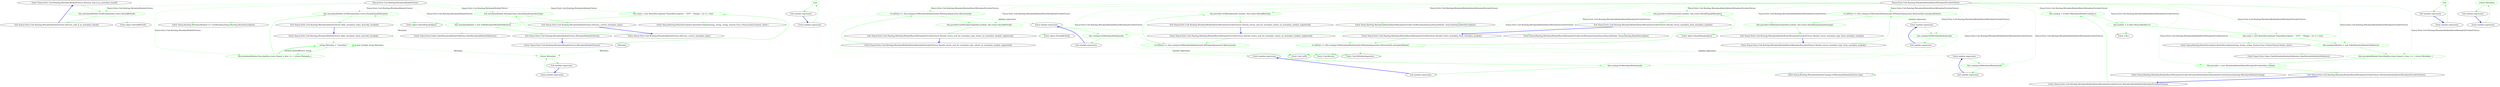 digraph  {
m0_19 [label="Entry Nancy.Tests.Unit.Routing.MetadataModuleFixture.Returns_null_if_no_metadata_found()", span="33-33", cluster="Nancy.Tests.Unit.Routing.MetadataModuleFixture.Returns_null_if_no_metadata_found()", file="MetadataModuleFixture.cs"];
m0_20 [label="this.metadataModule.GetMetadata(this.route).ShouldBeNull()", span="36-36", cluster="Nancy.Tests.Unit.Routing.MetadataModuleFixture.Returns_null_if_no_metadata_found()", color=green, community=0, file="MetadataModuleFixture.cs"];
m0_21 [label="Exit Nancy.Tests.Unit.Routing.MetadataModuleFixture.Returns_null_if_no_metadata_found()", span="33-33", cluster="Nancy.Tests.Unit.Routing.MetadataModuleFixture.Returns_null_if_no_metadata_found()", file="MetadataModuleFixture.cs"];
m0_15 [label="Entry object.ShouldEqual(object)", span="105-105", cluster="object.ShouldEqual(object)", file="MetadataModuleFixture.cs"];
m0_0 [label="Entry Nancy.Tests.Unit.Routing.MetadataModuleFixture.MetadataModuleFixture()", span="13-13", cluster="Nancy.Tests.Unit.Routing.MetadataModuleFixture.MetadataModuleFixture()", file="MetadataModuleFixture.cs"];
m0_1 [label="this.route = new RouteDescription(''NamedDescription'', ''GET'', ''/things'', ctx => true)", span="15-15", cluster="Nancy.Tests.Unit.Routing.MetadataModuleFixture.MetadataModuleFixture()", color=green, community=0, file="MetadataModuleFixture.cs"];
m0_2 [label="this.metadataModule = new FakeMetadataModuleNoRoutes()", span="16-16", cluster="Nancy.Tests.Unit.Routing.MetadataModuleFixture.MetadataModuleFixture()", color=green, community=0, file="MetadataModuleFixture.cs"];
m0_3 [label="Exit Nancy.Tests.Unit.Routing.MetadataModuleFixture.MetadataModuleFixture()", span="13-13", cluster="Nancy.Tests.Unit.Routing.MetadataModuleFixture.MetadataModuleFixture()", file="MetadataModuleFixture.cs"];
m0_5 [label="Entry Nancy.Tests.Fakes.FakeMetadataModuleNoRoutes.FakeMetadataModuleNoRoutes()", span="4-4", cluster="Nancy.Tests.Fakes.FakeMetadataModuleNoRoutes.FakeMetadataModuleNoRoutes()", file="MetadataModuleFixture.cs"];
m0_22 [label="Entry object.ShouldBeNull()", span="145-145", cluster="object.ShouldBeNull()", file="MetadataModuleFixture.cs"];
m0_14 [label="Entry Nancy.Routing.MetadataModule<T>.GetMetadata(Nancy.Routing.RouteDescription)", span="30-30", cluster="Nancy.Routing.MetadataModule<T>.GetMetadata(Nancy.Routing.RouteDescription)", file="MetadataModuleFixture.cs"];
m0_9 [label="Entry Nancy.Tests.Unit.Routing.MetadataModuleFixture.Adds_metadata_when_describe_invoked()", span="20-20", cluster="Nancy.Tests.Unit.Routing.MetadataModuleFixture.Adds_metadata_when_describe_invoked()", file="MetadataModuleFixture.cs"];
m0_10 [label="string Metadata = ''metadata''", span="23-23", cluster="Nancy.Tests.Unit.Routing.MetadataModuleFixture.Adds_metadata_when_describe_invoked()", color=green, community=0, file="MetadataModuleFixture.cs"];
m0_11 [label="this.metadataModule.Describe[this.route.Name] = desc => { return Metadata; }", span="26-26", cluster="Nancy.Tests.Unit.Routing.MetadataModuleFixture.Adds_metadata_when_describe_invoked()", color=green, community=0, file="MetadataModuleFixture.cs"];
m0_12 [label="this.metadataModule.GetMetadata(this.route).ShouldEqual(Metadata)", span="29-29", cluster="Nancy.Tests.Unit.Routing.MetadataModuleFixture.Adds_metadata_when_describe_invoked()", color=green, community=0, file="MetadataModuleFixture.cs"];
m0_13 [label="Exit Nancy.Tests.Unit.Routing.MetadataModuleFixture.Adds_metadata_when_describe_invoked()", span="20-20", cluster="Nancy.Tests.Unit.Routing.MetadataModuleFixture.Adds_metadata_when_describe_invoked()", file="MetadataModuleFixture.cs"];
m0_4 [label="Entry Nancy.Routing.RouteDescription.RouteDescription(string, string, string, System.Func<Nancy.NancyContext, bool>)", span="17-17", cluster="Nancy.Routing.RouteDescription.RouteDescription(string, string, string, System.Func<Nancy.NancyContext, bool>)", file="MetadataModuleFixture.cs"];
m0_16 [label="Entry lambda expression", span="26-26", cluster="lambda expression", file="MetadataModuleFixture.cs"];
m0_7 [label=true, span="15-15", cluster="lambda expression", color=green, community=0, file="MetadataModuleFixture.cs"];
m0_6 [label="Entry lambda expression", span="15-15", cluster="lambda expression", file="MetadataModuleFixture.cs"];
m0_8 [label="Exit lambda expression", span="15-15", cluster="lambda expression", file="MetadataModuleFixture.cs"];
m0_17 [label="return Metadata;", span="26-26", cluster="lambda expression", color=green, community=0, file="MetadataModuleFixture.cs"];
m0_18 [label="Exit lambda expression", span="26-26", cluster="lambda expression", file="MetadataModuleFixture.cs"];
m0_23 [label="Entry Nancy.Tests.Unit.Routing.MetadataModuleFixture.Returns_correct_metadata_type()", span="40-40", cluster="Nancy.Tests.Unit.Routing.MetadataModuleFixture.Returns_correct_metadata_type()", file="MetadataModuleFixture.cs"];
m0_24 [label="this.metadataModule.MetadataType.ShouldEqual(typeof(string))", span="42-42", cluster="Nancy.Tests.Unit.Routing.MetadataModuleFixture.Returns_correct_metadata_type()", color=green, community=0, file="MetadataModuleFixture.cs"];
m0_25 [label="Exit Nancy.Tests.Unit.Routing.MetadataModuleFixture.Returns_correct_metadata_type()", span="40-40", cluster="Nancy.Tests.Unit.Routing.MetadataModuleFixture.Returns_correct_metadata_type()", file="MetadataModuleFixture.cs"];
m0_26 [label="Nancy.Tests.Unit.Routing.MetadataModuleFixture", span="", file="MetadataModuleFixture.cs"];
m0_27 [label=Metadata, span="", file="MetadataModuleFixture.cs"];
m1_43 [label="Entry object.ShouldEqual(object)", span="105-105", cluster="object.ShouldEqual(object)", file="MetadataModuleRouteMetadataProviderFixture.cs"];
m1_8 [label="Entry Unk.>", span="", cluster="Unk.>", file="MetadataModuleRouteMetadataProviderFixture.cs"];
m1_10 [label="Entry Nancy.Tests.Fakes.FakeMetadataModuleNoRoutes.FakeMetadataModuleNoRoutes()", span="4-4", cluster="Nancy.Tests.Fakes.FakeMetadataModuleNoRoutes.FakeMetadataModuleNoRoutes()", file="MetadataModuleRouteMetadataProviderFixture.cs"];
m1_26 [label="Entry object.ShouldBeNull()", span="145-145", cluster="object.ShouldBeNull()", file="MetadataModuleRouteMetadataProviderFixture.cs"];
m1_30 [label="Entry Nancy.Routing.IMetadataModuleCatalog.GetMetadataModule(System.Type)", span="14-14", cluster="Nancy.Routing.IMetadataModuleCatalog.GetMetadataModule(System.Type)", file="MetadataModuleRouteMetadataProviderFixture.cs"];
m1_47 [label="Entry Nancy.Tests.Unit.Routing.MetadataModuleRouteMetadataProviderFixture.Should_return_metadata_from_metadata_module()", span="60-60", cluster="Nancy.Tests.Unit.Routing.MetadataModuleRouteMetadataProviderFixture.Should_return_metadata_from_metadata_module()", file="MetadataModuleRouteMetadataProviderFixture.cs"];
m1_48 [label="A.CallTo(() => this.catalog.GetMetadataModule(null)).WithAnyArguments().Returns(this.metadataModule)", span="63-63", cluster="Nancy.Tests.Unit.Routing.MetadataModuleRouteMetadataProviderFixture.Should_return_metadata_from_metadata_module()", color=green, community=0, file="MetadataModuleRouteMetadataProviderFixture.cs"];
m1_49 [label="this.provider.GetMetadata(this.module, this.route).ShouldEqual(Metadata)", span="66-66", cluster="Nancy.Tests.Unit.Routing.MetadataModuleRouteMetadataProviderFixture.Should_return_metadata_from_metadata_module()", color=green, community=0, file="MetadataModuleRouteMetadataProviderFixture.cs"];
m1_50 [label="Exit Nancy.Tests.Unit.Routing.MetadataModuleRouteMetadataProviderFixture.Should_return_metadata_from_metadata_module()", span="60-60", cluster="Nancy.Tests.Unit.Routing.MetadataModuleRouteMetadataProviderFixture.Should_return_metadata_from_metadata_module()", file="MetadataModuleRouteMetadataProviderFixture.cs"];
m1_11 [label="Entry Nancy.Routing.MetadataModuleRouteMetadataProvider.MetadataModuleRouteMetadataProvider(Nancy.Routing.IMetadataModuleCatalog)", span="8-8", cluster="Nancy.Routing.MetadataModuleRouteMetadataProvider.MetadataModuleRouteMetadataProvider(Nancy.Routing.IMetadataModuleCatalog)", file="MetadataModuleRouteMetadataProviderFixture.cs"];
m1_22 [label="Entry Unk.CallTo", span="", cluster="Unk.CallTo", file="MetadataModuleRouteMetadataProviderFixture.cs"];
m1_18 [label="Entry Nancy.Tests.Unit.Routing.MetadataModuleRouteMetadataProviderFixture.Should_return_null_for_metadata_type_where_no_metadata_module_registered()", span="30-30", cluster="Nancy.Tests.Unit.Routing.MetadataModuleRouteMetadataProviderFixture.Should_return_null_for_metadata_type_where_no_metadata_module_registered()", file="MetadataModuleRouteMetadataProviderFixture.cs"];
m1_19 [label="A.CallTo(() => this.catalog.GetMetadataModule(null)).WithAnyArguments().Returns(null)", span="33-33", cluster="Nancy.Tests.Unit.Routing.MetadataModuleRouteMetadataProviderFixture.Should_return_null_for_metadata_type_where_no_metadata_module_registered()", color=green, community=0, file="MetadataModuleRouteMetadataProviderFixture.cs"];
m1_20 [label="this.provider.GetMetadataType(this.module, this.route).ShouldBeNull()", span="36-36", cluster="Nancy.Tests.Unit.Routing.MetadataModuleRouteMetadataProviderFixture.Should_return_null_for_metadata_type_where_no_metadata_module_registered()", color=green, community=0, file="MetadataModuleRouteMetadataProviderFixture.cs"];
m1_21 [label="Exit Nancy.Tests.Unit.Routing.MetadataModuleRouteMetadataProviderFixture.Should_return_null_for_metadata_type_where_no_metadata_module_registered()", span="30-30", cluster="Nancy.Tests.Unit.Routing.MetadataModuleRouteMetadataProviderFixture.Should_return_null_for_metadata_type_where_no_metadata_module_registered()", file="MetadataModuleRouteMetadataProviderFixture.cs"];
m1_23 [label="Entry Unk.WithAnyArguments", span="", cluster="Unk.WithAnyArguments", file="MetadataModuleRouteMetadataProviderFixture.cs"];
m1_24 [label="Entry Unk.Returns", span="", cluster="Unk.Returns", file="MetadataModuleRouteMetadataProviderFixture.cs"];
m1_31 [label="Entry Nancy.Tests.Unit.Routing.MetadataModuleRouteMetadataProviderFixture.Should_return_null_for_metadata_where_no_metadata_module_registered()", span="40-40", cluster="Nancy.Tests.Unit.Routing.MetadataModuleRouteMetadataProviderFixture.Should_return_null_for_metadata_where_no_metadata_module_registered()", file="MetadataModuleRouteMetadataProviderFixture.cs"];
m1_32 [label="A.CallTo(() => this.catalog.GetMetadataModule(null)).WithAnyArguments().Returns(null)", span="43-43", cluster="Nancy.Tests.Unit.Routing.MetadataModuleRouteMetadataProviderFixture.Should_return_null_for_metadata_where_no_metadata_module_registered()", color=green, community=0, file="MetadataModuleRouteMetadataProviderFixture.cs"];
m1_33 [label="this.provider.GetMetadata(this.module, this.route).ShouldBeNull()", span="46-46", cluster="Nancy.Tests.Unit.Routing.MetadataModuleRouteMetadataProviderFixture.Should_return_null_for_metadata_where_no_metadata_module_registered()", color=green, community=0, file="MetadataModuleRouteMetadataProviderFixture.cs"];
m1_34 [label="Exit Nancy.Tests.Unit.Routing.MetadataModuleRouteMetadataProviderFixture.Should_return_null_for_metadata_where_no_metadata_module_registered()", span="40-40", cluster="Nancy.Tests.Unit.Routing.MetadataModuleRouteMetadataProviderFixture.Should_return_null_for_metadata_where_no_metadata_module_registered()", file="MetadataModuleRouteMetadataProviderFixture.cs"];
m1_35 [label="Entry Nancy.Routing.MetadataModuleRouteMetadataProvider.GetMetadata(Nancy.INancyModule, Nancy.Routing.RouteDescription)", span="20-20", cluster="Nancy.Routing.MetadataModuleRouteMetadataProvider.GetMetadata(Nancy.INancyModule, Nancy.Routing.RouteDescription)", file="MetadataModuleRouteMetadataProviderFixture.cs"];
m1_9 [label="Entry Nancy.Routing.RouteDescription.RouteDescription(string, string, string, System.Func<Nancy.NancyContext, bool>)", span="17-17", cluster="Nancy.Routing.RouteDescription.RouteDescription(string, string, string, System.Func<Nancy.NancyContext, bool>)", file="MetadataModuleRouteMetadataProviderFixture.cs"];
m1_51 [label="Entry lambda expression", span="63-63", cluster="lambda expression", file="MetadataModuleRouteMetadataProviderFixture.cs"];
m1_13 [label=true, span="22-22", cluster="lambda expression", color=green, community=0, file="MetadataModuleRouteMetadataProviderFixture.cs"];
m1_12 [label="Entry lambda expression", span="22-22", cluster="lambda expression", file="MetadataModuleRouteMetadataProviderFixture.cs"];
m1_14 [label="Exit lambda expression", span="22-22", cluster="lambda expression", file="MetadataModuleRouteMetadataProviderFixture.cs"];
m1_16 [label="return Metadata;", span="24-24", cluster="lambda expression", color=green, community=0, file="MetadataModuleRouteMetadataProviderFixture.cs"];
m1_15 [label="Entry lambda expression", span="24-24", cluster="lambda expression", file="MetadataModuleRouteMetadataProviderFixture.cs"];
m1_17 [label="Exit lambda expression", span="24-24", cluster="lambda expression", file="MetadataModuleRouteMetadataProviderFixture.cs"];
m1_27 [label="Entry lambda expression", span="33-33", cluster="lambda expression", file="MetadataModuleRouteMetadataProviderFixture.cs"];
m1_28 [label="this.catalog.GetMetadataModule(null)", span="33-33", cluster="lambda expression", color=green, community=0, file="MetadataModuleRouteMetadataProviderFixture.cs"];
m1_29 [label="Exit lambda expression", span="33-33", cluster="lambda expression", file="MetadataModuleRouteMetadataProviderFixture.cs"];
m1_36 [label="Entry lambda expression", span="43-43", cluster="lambda expression", file="MetadataModuleRouteMetadataProviderFixture.cs"];
m1_37 [label="this.catalog.GetMetadataModule(null)", span="43-43", cluster="lambda expression", color=green, community=0, file="MetadataModuleRouteMetadataProviderFixture.cs"];
m1_38 [label="Exit lambda expression", span="43-43", cluster="lambda expression", file="MetadataModuleRouteMetadataProviderFixture.cs"];
m1_44 [label="Entry lambda expression", span="53-53", cluster="lambda expression", file="MetadataModuleRouteMetadataProviderFixture.cs"];
m1_45 [label="this.catalog.GetMetadataModule(null)", span="53-53", cluster="lambda expression", color=green, community=0, file="MetadataModuleRouteMetadataProviderFixture.cs"];
m1_46 [label="Exit lambda expression", span="53-53", cluster="lambda expression", file="MetadataModuleRouteMetadataProviderFixture.cs"];
m1_52 [label="this.catalog.GetMetadataModule(null)", span="63-63", cluster="lambda expression", color=green, community=0, file="MetadataModuleRouteMetadataProviderFixture.cs"];
m1_53 [label="Exit lambda expression", span="63-63", cluster="lambda expression", file="MetadataModuleRouteMetadataProviderFixture.cs"];
m1_25 [label="Entry Nancy.Routing.MetadataModuleRouteMetadataProvider.GetMetadataType(Nancy.INancyModule, Nancy.Routing.RouteDescription)", span="13-13", cluster="Nancy.Routing.MetadataModuleRouteMetadataProvider.GetMetadataType(Nancy.INancyModule, Nancy.Routing.RouteDescription)", file="MetadataModuleRouteMetadataProviderFixture.cs"];
m1_39 [label="Entry Nancy.Tests.Unit.Routing.MetadataModuleRouteMetadataProviderFixture.Should_return_metadata_type_from_metadata_module()", span="50-50", cluster="Nancy.Tests.Unit.Routing.MetadataModuleRouteMetadataProviderFixture.Should_return_metadata_type_from_metadata_module()", file="MetadataModuleRouteMetadataProviderFixture.cs"];
m1_40 [label="A.CallTo(() => this.catalog.GetMetadataModule(null)).WithAnyArguments().Returns(this.metadataModule)", span="53-53", cluster="Nancy.Tests.Unit.Routing.MetadataModuleRouteMetadataProviderFixture.Should_return_metadata_type_from_metadata_module()", color=green, community=0, file="MetadataModuleRouteMetadataProviderFixture.cs"];
m1_41 [label="this.provider.GetMetadataType(this.module, this.route).ShouldEqual(typeof(string))", span="56-56", cluster="Nancy.Tests.Unit.Routing.MetadataModuleRouteMetadataProviderFixture.Should_return_metadata_type_from_metadata_module()", color=green, community=0, file="MetadataModuleRouteMetadataProviderFixture.cs"];
m1_42 [label="Exit Nancy.Tests.Unit.Routing.MetadataModuleRouteMetadataProviderFixture.Should_return_metadata_type_from_metadata_module()", span="50-50", cluster="Nancy.Tests.Unit.Routing.MetadataModuleRouteMetadataProviderFixture.Should_return_metadata_type_from_metadata_module()", file="MetadataModuleRouteMetadataProviderFixture.cs"];
m1_0 [label="Entry Nancy.Tests.Unit.Routing.MetadataModuleRouteMetadataProviderFixture.MetadataModuleRouteMetadataProviderFixture()", span="18-18", cluster="Nancy.Tests.Unit.Routing.MetadataModuleRouteMetadataProviderFixture.MetadataModuleRouteMetadataProviderFixture()", file="MetadataModuleRouteMetadataProviderFixture.cs"];
m1_1 [label="this.catalog = A.Fake<IMetadataModuleCatalog>()", span="20-20", cluster="Nancy.Tests.Unit.Routing.MetadataModuleRouteMetadataProviderFixture.MetadataModuleRouteMetadataProviderFixture()", color=green, community=0, file="MetadataModuleRouteMetadataProviderFixture.cs"];
m1_2 [label="this.module = A.Fake<INancyModule>()", span="21-21", cluster="Nancy.Tests.Unit.Routing.MetadataModuleRouteMetadataProviderFixture.MetadataModuleRouteMetadataProviderFixture()", color=green, community=0, file="MetadataModuleRouteMetadataProviderFixture.cs"];
m1_3 [label="this.route = new RouteDescription(''NamedDescription'', ''GET'', ''/things'', ctx => true)", span="22-22", cluster="Nancy.Tests.Unit.Routing.MetadataModuleRouteMetadataProviderFixture.MetadataModuleRouteMetadataProviderFixture()", color=green, community=0, file="MetadataModuleRouteMetadataProviderFixture.cs"];
m1_4 [label="this.metadataModule = new FakeMetadataModuleNoRoutes()", span="23-23", cluster="Nancy.Tests.Unit.Routing.MetadataModuleRouteMetadataProviderFixture.MetadataModuleRouteMetadataProviderFixture()", color=green, community=0, file="MetadataModuleRouteMetadataProviderFixture.cs"];
m1_5 [label="this.metadataModule.Describe[this.route.Name] = desc => { return Metadata; }", span="24-24", cluster="Nancy.Tests.Unit.Routing.MetadataModuleRouteMetadataProviderFixture.MetadataModuleRouteMetadataProviderFixture()", color=green, community=0, file="MetadataModuleRouteMetadataProviderFixture.cs"];
m1_6 [label="this.provider = new MetadataModuleRouteMetadataProvider(this.catalog)", span="26-26", cluster="Nancy.Tests.Unit.Routing.MetadataModuleRouteMetadataProviderFixture.MetadataModuleRouteMetadataProviderFixture()", color=green, community=0, file="MetadataModuleRouteMetadataProviderFixture.cs"];
m1_7 [label="Exit Nancy.Tests.Unit.Routing.MetadataModuleRouteMetadataProviderFixture.MetadataModuleRouteMetadataProviderFixture()", span="18-18", cluster="Nancy.Tests.Unit.Routing.MetadataModuleRouteMetadataProviderFixture.MetadataModuleRouteMetadataProviderFixture()", file="MetadataModuleRouteMetadataProviderFixture.cs"];
m1_54 [label="Nancy.Tests.Unit.Routing.MetadataModuleRouteMetadataProviderFixture", span="", file="MetadataModuleRouteMetadataProviderFixture.cs"];
m0_19 -> m0_20  [key=0, style=solid, color=green];
m0_20 -> m0_21  [key=0, style=solid, color=green];
m0_20 -> m0_14  [key=2, style=dotted, color=green];
m0_20 -> m0_22  [key=2, style=dotted, color=green];
m0_21 -> m0_19  [key=0, style=bold, color=blue];
m0_0 -> m0_1  [key=0, style=solid, color=green];
m0_1 -> m0_2  [key=0, style=solid, color=green];
m0_1 -> m0_4  [key=2, style=dotted, color=green];
m0_2 -> m0_3  [key=0, style=solid, color=green];
m0_2 -> m0_5  [key=2, style=dotted, color=green];
m0_3 -> m0_0  [key=0, style=bold, color=blue];
m0_9 -> m0_10  [key=0, style=solid, color=green];
m0_10 -> m0_10  [key=3, color=green, style=bold, label="Local variable string Metadata"];
m0_10 -> m0_11  [key=0, style=solid, color=green];
m0_10 -> m0_17  [key=1, style=dashed, color=green, label=Metadata];
m0_10 -> m0_12  [key=1, style=dashed, color=green, label=Metadata];
m0_11 -> m0_10  [key=3, color=green, style=bold, label="method methodReturn string "];
m0_11 -> m0_12  [key=0, style=solid, color=green];
m0_12 -> m0_13  [key=0, style=solid, color=green];
m0_12 -> m0_14  [key=2, style=dotted, color=green];
m0_12 -> m0_15  [key=2, style=dotted, color=green];
m0_13 -> m0_9  [key=0, style=bold, color=blue];
m0_16 -> m0_17  [key=0, style=solid, color=green];
m0_7 -> m0_8  [key=0, style=solid, color=green];
m0_6 -> m0_7  [key=0, style=solid, color=green];
m0_8 -> m0_6  [key=0, style=bold, color=blue];
m0_17 -> m0_18  [key=0, style=solid, color=green];
m0_18 -> m0_16  [key=0, style=bold, color=blue];
m0_23 -> m0_24  [key=0, style=solid, color=green];
m0_24 -> m0_25  [key=0, style=solid, color=green];
m0_24 -> m0_15  [key=2, style=dotted, color=green];
m0_25 -> m0_23  [key=0, style=bold, color=blue];
m0_26 -> m0_1  [key=1, style=dashed, color=green, label="Nancy.Tests.Unit.Routing.MetadataModuleFixture"];
m0_26 -> m0_2  [key=1, style=dashed, color=green, label="Nancy.Tests.Unit.Routing.MetadataModuleFixture"];
m0_26 -> m0_11  [key=1, style=dashed, color=green, label="Nancy.Tests.Unit.Routing.MetadataModuleFixture"];
m0_26 -> m0_12  [key=1, style=dashed, color=green, label="Nancy.Tests.Unit.Routing.MetadataModuleFixture"];
m0_26 -> m0_20  [key=1, style=dashed, color=green, label="Nancy.Tests.Unit.Routing.MetadataModuleFixture"];
m0_26 -> m0_24  [key=1, style=dashed, color=green, label="Nancy.Tests.Unit.Routing.MetadataModuleFixture"];
m0_27 -> m0_17  [key=1, style=dashed, color=green, label=Metadata];
m1_47 -> m1_48  [key=0, style=solid, color=green];
m1_48 -> m1_49  [key=0, style=solid, color=green];
m1_48 -> m1_22  [key=2, style=dotted, color=green];
m1_48 -> m1_23  [key=2, style=dotted, color=green];
m1_48 -> m1_24  [key=2, style=dotted, color=green];
m1_48 -> m1_51  [key=1, style=dashed, color=green, label="lambda expression"];
m1_49 -> m1_50  [key=0, style=solid, color=green];
m1_49 -> m1_35  [key=2, style=dotted, color=green];
m1_49 -> m1_43  [key=2, style=dotted, color=green];
m1_50 -> m1_47  [key=0, style=bold, color=blue];
m1_18 -> m1_19  [key=0, style=solid, color=green];
m1_19 -> m1_20  [key=0, style=solid, color=green];
m1_19 -> m1_22  [key=2, style=dotted, color=green];
m1_19 -> m1_23  [key=2, style=dotted, color=green];
m1_19 -> m1_24  [key=2, style=dotted, color=green];
m1_19 -> m1_27  [key=1, style=dashed, color=green, label="lambda expression"];
m1_20 -> m1_21  [key=0, style=solid, color=green];
m1_20 -> m1_25  [key=2, style=dotted, color=green];
m1_20 -> m1_26  [key=2, style=dotted, color=green];
m1_21 -> m1_18  [key=0, style=bold, color=blue];
m1_31 -> m1_32  [key=0, style=solid, color=green];
m1_32 -> m1_33  [key=0, style=solid, color=green];
m1_32 -> m1_22  [key=2, style=dotted, color=green];
m1_32 -> m1_23  [key=2, style=dotted, color=green];
m1_32 -> m1_24  [key=2, style=dotted, color=green];
m1_32 -> m1_36  [key=1, style=dashed, color=green, label="lambda expression"];
m1_33 -> m1_34  [key=0, style=solid, color=green];
m1_33 -> m1_35  [key=2, style=dotted, color=green];
m1_33 -> m1_26  [key=2, style=dotted, color=green];
m1_34 -> m1_31  [key=0, style=bold, color=blue];
m1_51 -> m1_52  [key=0, style=solid, color=green];
m1_13 -> m1_14  [key=0, style=solid, color=green];
m1_12 -> m1_13  [key=0, style=solid, color=green];
m1_14 -> m1_12  [key=0, style=bold, color=blue];
m1_16 -> m1_17  [key=0, style=solid, color=green];
m1_15 -> m1_16  [key=0, style=solid, color=green];
m1_17 -> m1_15  [key=0, style=bold, color=blue];
m1_27 -> m1_28  [key=0, style=solid, color=green];
m1_28 -> m1_29  [key=0, style=solid, color=green];
m1_28 -> m1_30  [key=2, style=dotted, color=green];
m1_29 -> m1_27  [key=0, style=bold, color=blue];
m1_36 -> m1_37  [key=0, style=solid, color=green];
m1_37 -> m1_38  [key=0, style=solid, color=green];
m1_37 -> m1_30  [key=2, style=dotted, color=green];
m1_38 -> m1_36  [key=0, style=bold, color=blue];
m1_44 -> m1_45  [key=0, style=solid, color=green];
m1_45 -> m1_46  [key=0, style=solid, color=green];
m1_45 -> m1_30  [key=2, style=dotted, color=green];
m1_46 -> m1_44  [key=0, style=bold, color=blue];
m1_52 -> m1_53  [key=0, style=solid, color=green];
m1_52 -> m1_30  [key=2, style=dotted, color=green];
m1_53 -> m1_51  [key=0, style=bold, color=blue];
m1_39 -> m1_40  [key=0, style=solid, color=green];
m1_40 -> m1_41  [key=0, style=solid, color=green];
m1_40 -> m1_22  [key=2, style=dotted, color=green];
m1_40 -> m1_23  [key=2, style=dotted, color=green];
m1_40 -> m1_24  [key=2, style=dotted, color=green];
m1_40 -> m1_44  [key=1, style=dashed, color=green, label="lambda expression"];
m1_41 -> m1_42  [key=0, style=solid, color=green];
m1_41 -> m1_25  [key=2, style=dotted, color=green];
m1_41 -> m1_43  [key=2, style=dotted, color=green];
m1_42 -> m1_39  [key=0, style=bold, color=blue];
m1_0 -> m1_1  [key=0, style=solid, color=green];
m1_1 -> m1_2  [key=0, style=solid, color=green];
m1_1 -> m1_8  [key=2, style=dotted, color=green];
m1_2 -> m1_3  [key=0, style=solid, color=green];
m1_2 -> m1_8  [key=2, style=dotted, color=green];
m1_3 -> m1_4  [key=0, style=solid, color=green];
m1_3 -> m1_9  [key=2, style=dotted, color=green];
m1_4 -> m1_5  [key=0, style=solid, color=green];
m1_4 -> m1_10  [key=2, style=dotted, color=green];
m1_5 -> m1_6  [key=0, style=solid, color=green];
m1_6 -> m1_7  [key=0, style=solid, color=green];
m1_6 -> m1_11  [key=2, style=dotted, color=green];
m1_7 -> m1_0  [key=0, style=bold, color=blue];
m1_54 -> m1_1  [key=1, style=dashed, color=green, label="Nancy.Tests.Unit.Routing.MetadataModuleRouteMetadataProviderFixture"];
m1_54 -> m1_2  [key=1, style=dashed, color=green, label="Nancy.Tests.Unit.Routing.MetadataModuleRouteMetadataProviderFixture"];
m1_54 -> m1_3  [key=1, style=dashed, color=green, label="Nancy.Tests.Unit.Routing.MetadataModuleRouteMetadataProviderFixture"];
m1_54 -> m1_4  [key=1, style=dashed, color=green, label="Nancy.Tests.Unit.Routing.MetadataModuleRouteMetadataProviderFixture"];
m1_54 -> m1_5  [key=1, style=dashed, color=green, label="Nancy.Tests.Unit.Routing.MetadataModuleRouteMetadataProviderFixture"];
m1_54 -> m1_6  [key=1, style=dashed, color=green, label="Nancy.Tests.Unit.Routing.MetadataModuleRouteMetadataProviderFixture"];
m1_54 -> m1_19  [key=1, style=dashed, color=green, label="Nancy.Tests.Unit.Routing.MetadataModuleRouteMetadataProviderFixture"];
m1_54 -> m1_20  [key=1, style=dashed, color=green, label="Nancy.Tests.Unit.Routing.MetadataModuleRouteMetadataProviderFixture"];
m1_54 -> m1_28  [key=1, style=dashed, color=green, label="Nancy.Tests.Unit.Routing.MetadataModuleRouteMetadataProviderFixture"];
m1_54 -> m1_32  [key=1, style=dashed, color=green, label="Nancy.Tests.Unit.Routing.MetadataModuleRouteMetadataProviderFixture"];
m1_54 -> m1_33  [key=1, style=dashed, color=green, label="Nancy.Tests.Unit.Routing.MetadataModuleRouteMetadataProviderFixture"];
m1_54 -> m1_37  [key=1, style=dashed, color=green, label="Nancy.Tests.Unit.Routing.MetadataModuleRouteMetadataProviderFixture"];
m1_54 -> m1_40  [key=1, style=dashed, color=green, label="Nancy.Tests.Unit.Routing.MetadataModuleRouteMetadataProviderFixture"];
m1_54 -> m1_41  [key=1, style=dashed, color=green, label="Nancy.Tests.Unit.Routing.MetadataModuleRouteMetadataProviderFixture"];
m1_54 -> m1_45  [key=1, style=dashed, color=green, label="Nancy.Tests.Unit.Routing.MetadataModuleRouteMetadataProviderFixture"];
m1_54 -> m1_48  [key=1, style=dashed, color=green, label="Nancy.Tests.Unit.Routing.MetadataModuleRouteMetadataProviderFixture"];
m1_54 -> m1_49  [key=1, style=dashed, color=green, label="Nancy.Tests.Unit.Routing.MetadataModuleRouteMetadataProviderFixture"];
m1_54 -> m1_52  [key=1, style=dashed, color=green, label="Nancy.Tests.Unit.Routing.MetadataModuleRouteMetadataProviderFixture"];
}
